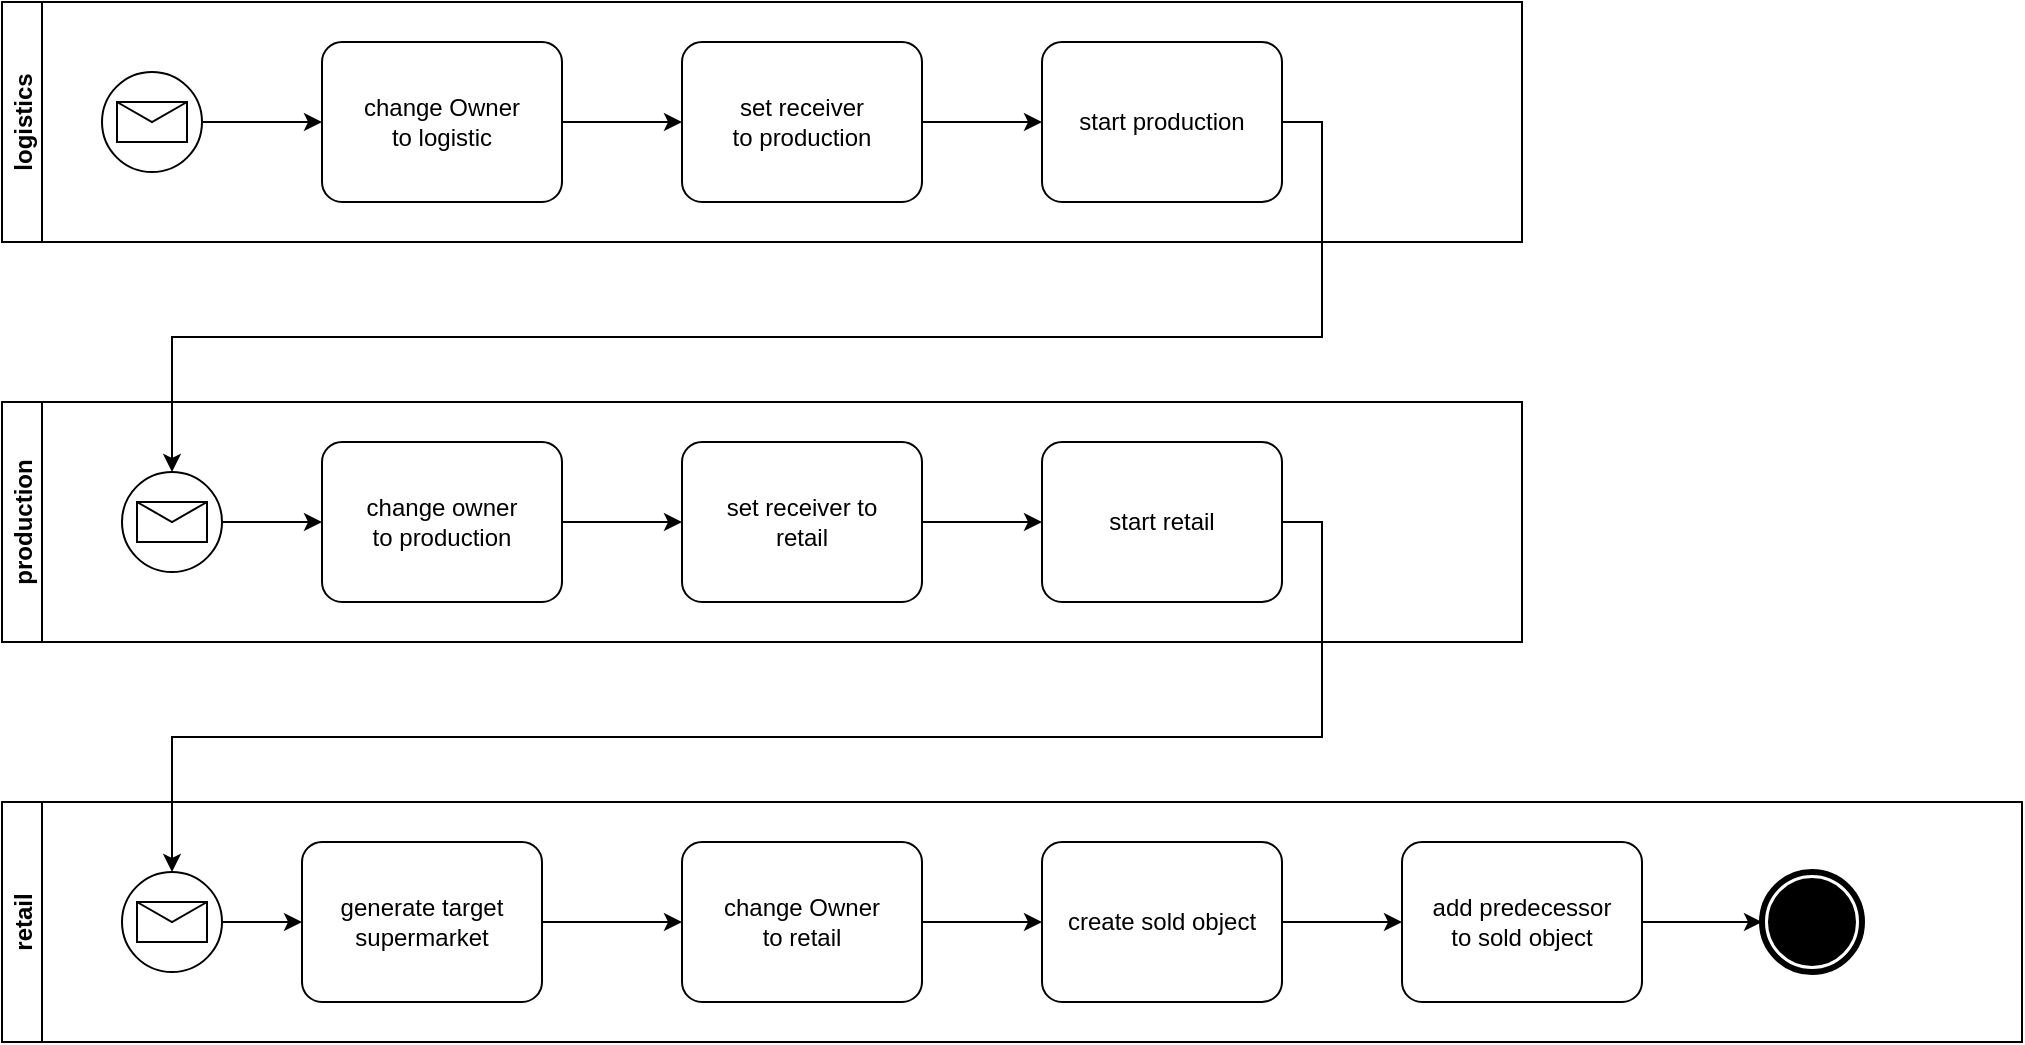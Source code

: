<mxfile version="15.4.0" type="device"><diagram id="gapm8w28qJXgyDk5Sx87" name="Seite-1"><mxGraphModel dx="1351" dy="859" grid="1" gridSize="10" guides="1" tooltips="1" connect="1" arrows="1" fold="1" page="1" pageScale="1" pageWidth="827" pageHeight="1169" math="0" shadow="0"><root><mxCell id="0"/><mxCell id="1" parent="0"/><mxCell id="Zk14P-82gM7blzlYULRS-1" value="logistics" style="swimlane;startSize=20;horizontal=0;" vertex="1" parent="1"><mxGeometry x="40" y="240" width="760" height="120" as="geometry"/></mxCell><mxCell id="Zk14P-82gM7blzlYULRS-17" style="edgeStyle=orthogonalEdgeStyle;rounded=0;orthogonalLoop=1;jettySize=auto;html=1;exitX=1;exitY=0.5;exitDx=0;exitDy=0;exitPerimeter=0;entryX=0;entryY=0.5;entryDx=0;entryDy=0;entryPerimeter=0;" edge="1" parent="Zk14P-82gM7blzlYULRS-1" source="Zk14P-82gM7blzlYULRS-2" target="Zk14P-82gM7blzlYULRS-7"><mxGeometry relative="1" as="geometry"/></mxCell><mxCell id="Zk14P-82gM7blzlYULRS-2" value="" style="points=[[0.145,0.145,0],[0.5,0,0],[0.855,0.145,0],[1,0.5,0],[0.855,0.855,0],[0.5,1,0],[0.145,0.855,0],[0,0.5,0]];shape=mxgraph.bpmn.event;html=1;verticalLabelPosition=bottom;labelBackgroundColor=#ffffff;verticalAlign=top;align=center;perimeter=ellipsePerimeter;outlineConnect=0;aspect=fixed;outline=standard;symbol=message;" vertex="1" parent="Zk14P-82gM7blzlYULRS-1"><mxGeometry x="50" y="35" width="50" height="50" as="geometry"/></mxCell><mxCell id="Zk14P-82gM7blzlYULRS-18" style="edgeStyle=orthogonalEdgeStyle;rounded=0;orthogonalLoop=1;jettySize=auto;html=1;exitX=1;exitY=0.5;exitDx=0;exitDy=0;exitPerimeter=0;entryX=0;entryY=0.5;entryDx=0;entryDy=0;entryPerimeter=0;" edge="1" parent="Zk14P-82gM7blzlYULRS-1" source="Zk14P-82gM7blzlYULRS-7" target="Zk14P-82gM7blzlYULRS-8"><mxGeometry relative="1" as="geometry"/></mxCell><mxCell id="Zk14P-82gM7blzlYULRS-7" value="change Owner&#10;to logistic" style="points=[[0.25,0,0],[0.5,0,0],[0.75,0,0],[1,0.25,0],[1,0.5,0],[1,0.75,0],[0.75,1,0],[0.5,1,0],[0.25,1,0],[0,0.75,0],[0,0.5,0],[0,0.25,0]];shape=mxgraph.bpmn.task;whiteSpace=wrap;rectStyle=rounded;size=10;taskMarker=abstract;" vertex="1" parent="Zk14P-82gM7blzlYULRS-1"><mxGeometry x="160" y="20" width="120" height="80" as="geometry"/></mxCell><mxCell id="Zk14P-82gM7blzlYULRS-19" style="edgeStyle=orthogonalEdgeStyle;rounded=0;orthogonalLoop=1;jettySize=auto;html=1;exitX=1;exitY=0.5;exitDx=0;exitDy=0;exitPerimeter=0;entryX=0;entryY=0.5;entryDx=0;entryDy=0;entryPerimeter=0;" edge="1" parent="Zk14P-82gM7blzlYULRS-1" source="Zk14P-82gM7blzlYULRS-8" target="Zk14P-82gM7blzlYULRS-9"><mxGeometry relative="1" as="geometry"/></mxCell><mxCell id="Zk14P-82gM7blzlYULRS-8" value="set receiver&#10;to production" style="points=[[0.25,0,0],[0.5,0,0],[0.75,0,0],[1,0.25,0],[1,0.5,0],[1,0.75,0],[0.75,1,0],[0.5,1,0],[0.25,1,0],[0,0.75,0],[0,0.5,0],[0,0.25,0]];shape=mxgraph.bpmn.task;whiteSpace=wrap;rectStyle=rounded;size=10;taskMarker=abstract;" vertex="1" parent="Zk14P-82gM7blzlYULRS-1"><mxGeometry x="340" y="20" width="120" height="80" as="geometry"/></mxCell><mxCell id="Zk14P-82gM7blzlYULRS-9" value="start production" style="points=[[0.25,0,0],[0.5,0,0],[0.75,0,0],[1,0.25,0],[1,0.5,0],[1,0.75,0],[0.75,1,0],[0.5,1,0],[0.25,1,0],[0,0.75,0],[0,0.5,0],[0,0.25,0]];shape=mxgraph.bpmn.task;whiteSpace=wrap;rectStyle=rounded;size=10;taskMarker=abstract;" vertex="1" parent="Zk14P-82gM7blzlYULRS-1"><mxGeometry x="520" y="20" width="120" height="80" as="geometry"/></mxCell><mxCell id="Zk14P-82gM7blzlYULRS-10" value="production" style="swimlane;startSize=20;horizontal=0;" vertex="1" parent="1"><mxGeometry x="40" y="440" width="760" height="120" as="geometry"/></mxCell><mxCell id="Zk14P-82gM7blzlYULRS-21" style="edgeStyle=orthogonalEdgeStyle;rounded=0;orthogonalLoop=1;jettySize=auto;html=1;exitX=1;exitY=0.5;exitDx=0;exitDy=0;exitPerimeter=0;entryX=0;entryY=0.5;entryDx=0;entryDy=0;entryPerimeter=0;" edge="1" parent="Zk14P-82gM7blzlYULRS-10" source="Zk14P-82gM7blzlYULRS-11" target="Zk14P-82gM7blzlYULRS-12"><mxGeometry relative="1" as="geometry"/></mxCell><mxCell id="Zk14P-82gM7blzlYULRS-11" value="" style="points=[[0.145,0.145,0],[0.5,0,0],[0.855,0.145,0],[1,0.5,0],[0.855,0.855,0],[0.5,1,0],[0.145,0.855,0],[0,0.5,0]];shape=mxgraph.bpmn.event;html=1;verticalLabelPosition=bottom;labelBackgroundColor=#ffffff;verticalAlign=top;align=center;perimeter=ellipsePerimeter;outlineConnect=0;aspect=fixed;outline=standard;symbol=message;" vertex="1" parent="Zk14P-82gM7blzlYULRS-10"><mxGeometry x="60" y="35" width="50" height="50" as="geometry"/></mxCell><mxCell id="Zk14P-82gM7blzlYULRS-22" style="edgeStyle=orthogonalEdgeStyle;rounded=0;orthogonalLoop=1;jettySize=auto;html=1;exitX=1;exitY=0.5;exitDx=0;exitDy=0;exitPerimeter=0;entryX=0;entryY=0.5;entryDx=0;entryDy=0;entryPerimeter=0;" edge="1" parent="Zk14P-82gM7blzlYULRS-10" source="Zk14P-82gM7blzlYULRS-12" target="Zk14P-82gM7blzlYULRS-13"><mxGeometry relative="1" as="geometry"/></mxCell><mxCell id="Zk14P-82gM7blzlYULRS-12" value="change owner&#10;to production" style="points=[[0.25,0,0],[0.5,0,0],[0.75,0,0],[1,0.25,0],[1,0.5,0],[1,0.75,0],[0.75,1,0],[0.5,1,0],[0.25,1,0],[0,0.75,0],[0,0.5,0],[0,0.25,0]];shape=mxgraph.bpmn.task;whiteSpace=wrap;rectStyle=rounded;size=10;taskMarker=abstract;" vertex="1" parent="Zk14P-82gM7blzlYULRS-10"><mxGeometry x="160" y="20" width="120" height="80" as="geometry"/></mxCell><mxCell id="Zk14P-82gM7blzlYULRS-23" style="edgeStyle=orthogonalEdgeStyle;rounded=0;orthogonalLoop=1;jettySize=auto;html=1;exitX=1;exitY=0.5;exitDx=0;exitDy=0;exitPerimeter=0;entryX=0;entryY=0.5;entryDx=0;entryDy=0;entryPerimeter=0;" edge="1" parent="Zk14P-82gM7blzlYULRS-10" source="Zk14P-82gM7blzlYULRS-13" target="Zk14P-82gM7blzlYULRS-14"><mxGeometry relative="1" as="geometry"/></mxCell><mxCell id="Zk14P-82gM7blzlYULRS-13" value="set receiver to&#10;retail" style="points=[[0.25,0,0],[0.5,0,0],[0.75,0,0],[1,0.25,0],[1,0.5,0],[1,0.75,0],[0.75,1,0],[0.5,1,0],[0.25,1,0],[0,0.75,0],[0,0.5,0],[0,0.25,0]];shape=mxgraph.bpmn.task;whiteSpace=wrap;rectStyle=rounded;size=10;taskMarker=abstract;" vertex="1" parent="Zk14P-82gM7blzlYULRS-10"><mxGeometry x="340" y="20" width="120" height="80" as="geometry"/></mxCell><mxCell id="Zk14P-82gM7blzlYULRS-14" value="start retail" style="points=[[0.25,0,0],[0.5,0,0],[0.75,0,0],[1,0.25,0],[1,0.5,0],[1,0.75,0],[0.75,1,0],[0.5,1,0],[0.25,1,0],[0,0.75,0],[0,0.5,0],[0,0.25,0]];shape=mxgraph.bpmn.task;whiteSpace=wrap;rectStyle=rounded;size=10;taskMarker=abstract;" vertex="1" parent="Zk14P-82gM7blzlYULRS-10"><mxGeometry x="520" y="20" width="120" height="80" as="geometry"/></mxCell><mxCell id="Zk14P-82gM7blzlYULRS-15" value="retail" style="swimlane;startSize=20;horizontal=0;" vertex="1" parent="1"><mxGeometry x="40" y="640" width="1010" height="120" as="geometry"/></mxCell><mxCell id="Zk14P-82gM7blzlYULRS-26" style="edgeStyle=orthogonalEdgeStyle;rounded=0;orthogonalLoop=1;jettySize=auto;html=1;exitX=1;exitY=0.5;exitDx=0;exitDy=0;exitPerimeter=0;" edge="1" parent="Zk14P-82gM7blzlYULRS-15" source="Zk14P-82gM7blzlYULRS-16" target="Zk14P-82gM7blzlYULRS-25"><mxGeometry relative="1" as="geometry"/></mxCell><mxCell id="Zk14P-82gM7blzlYULRS-16" value="" style="points=[[0.145,0.145,0],[0.5,0,0],[0.855,0.145,0],[1,0.5,0],[0.855,0.855,0],[0.5,1,0],[0.145,0.855,0],[0,0.5,0]];shape=mxgraph.bpmn.event;html=1;verticalLabelPosition=bottom;labelBackgroundColor=#ffffff;verticalAlign=top;align=center;perimeter=ellipsePerimeter;outlineConnect=0;aspect=fixed;outline=standard;symbol=message;" vertex="1" parent="Zk14P-82gM7blzlYULRS-15"><mxGeometry x="60" y="35" width="50" height="50" as="geometry"/></mxCell><mxCell id="Zk14P-82gM7blzlYULRS-29" style="edgeStyle=orthogonalEdgeStyle;rounded=0;orthogonalLoop=1;jettySize=auto;html=1;exitX=1;exitY=0.5;exitDx=0;exitDy=0;exitPerimeter=0;entryX=0;entryY=0.5;entryDx=0;entryDy=0;entryPerimeter=0;" edge="1" parent="Zk14P-82gM7blzlYULRS-15" source="Zk14P-82gM7blzlYULRS-25" target="Zk14P-82gM7blzlYULRS-27"><mxGeometry relative="1" as="geometry"/></mxCell><mxCell id="Zk14P-82gM7blzlYULRS-25" value="generate target supermarket" style="points=[[0.25,0,0],[0.5,0,0],[0.75,0,0],[1,0.25,0],[1,0.5,0],[1,0.75,0],[0.75,1,0],[0.5,1,0],[0.25,1,0],[0,0.75,0],[0,0.5,0],[0,0.25,0]];shape=mxgraph.bpmn.task;whiteSpace=wrap;rectStyle=rounded;size=10;taskMarker=abstract;" vertex="1" parent="Zk14P-82gM7blzlYULRS-15"><mxGeometry x="150" y="20" width="120" height="80" as="geometry"/></mxCell><mxCell id="Zk14P-82gM7blzlYULRS-30" style="edgeStyle=orthogonalEdgeStyle;rounded=0;orthogonalLoop=1;jettySize=auto;html=1;exitX=1;exitY=0.5;exitDx=0;exitDy=0;exitPerimeter=0;" edge="1" parent="Zk14P-82gM7blzlYULRS-15" source="Zk14P-82gM7blzlYULRS-27" target="Zk14P-82gM7blzlYULRS-28"><mxGeometry relative="1" as="geometry"/></mxCell><mxCell id="Zk14P-82gM7blzlYULRS-27" value="change Owner&#10;to retail" style="points=[[0.25,0,0],[0.5,0,0],[0.75,0,0],[1,0.25,0],[1,0.5,0],[1,0.75,0],[0.75,1,0],[0.5,1,0],[0.25,1,0],[0,0.75,0],[0,0.5,0],[0,0.25,0]];shape=mxgraph.bpmn.task;whiteSpace=wrap;rectStyle=rounded;size=10;taskMarker=abstract;" vertex="1" parent="Zk14P-82gM7blzlYULRS-15"><mxGeometry x="340" y="20" width="120" height="80" as="geometry"/></mxCell><mxCell id="Zk14P-82gM7blzlYULRS-32" style="edgeStyle=orthogonalEdgeStyle;rounded=0;orthogonalLoop=1;jettySize=auto;html=1;exitX=1;exitY=0.5;exitDx=0;exitDy=0;exitPerimeter=0;" edge="1" parent="Zk14P-82gM7blzlYULRS-15" source="Zk14P-82gM7blzlYULRS-28" target="Zk14P-82gM7blzlYULRS-31"><mxGeometry relative="1" as="geometry"/></mxCell><mxCell id="Zk14P-82gM7blzlYULRS-28" value="create sold object" style="points=[[0.25,0,0],[0.5,0,0],[0.75,0,0],[1,0.25,0],[1,0.5,0],[1,0.75,0],[0.75,1,0],[0.5,1,0],[0.25,1,0],[0,0.75,0],[0,0.5,0],[0,0.25,0]];shape=mxgraph.bpmn.task;whiteSpace=wrap;rectStyle=rounded;size=10;taskMarker=abstract;" vertex="1" parent="Zk14P-82gM7blzlYULRS-15"><mxGeometry x="520" y="20" width="120" height="80" as="geometry"/></mxCell><mxCell id="Zk14P-82gM7blzlYULRS-34" style="edgeStyle=orthogonalEdgeStyle;rounded=0;orthogonalLoop=1;jettySize=auto;html=1;exitX=1;exitY=0.5;exitDx=0;exitDy=0;exitPerimeter=0;entryX=0;entryY=0.5;entryDx=0;entryDy=0;entryPerimeter=0;" edge="1" parent="Zk14P-82gM7blzlYULRS-15" source="Zk14P-82gM7blzlYULRS-31"><mxGeometry relative="1" as="geometry"><mxPoint x="880" y="60" as="targetPoint"/></mxGeometry></mxCell><mxCell id="Zk14P-82gM7blzlYULRS-31" value="add predecessor&#10;to sold object" style="points=[[0.25,0,0],[0.5,0,0],[0.75,0,0],[1,0.25,0],[1,0.5,0],[1,0.75,0],[0.75,1,0],[0.5,1,0],[0.25,1,0],[0,0.75,0],[0,0.5,0],[0,0.25,0]];shape=mxgraph.bpmn.task;whiteSpace=wrap;rectStyle=rounded;size=10;taskMarker=abstract;" vertex="1" parent="Zk14P-82gM7blzlYULRS-15"><mxGeometry x="700" y="20" width="120" height="80" as="geometry"/></mxCell><mxCell id="Zk14P-82gM7blzlYULRS-35" value="" style="points=[[0.145,0.145,0],[0.5,0,0],[0.855,0.145,0],[1,0.5,0],[0.855,0.855,0],[0.5,1,0],[0.145,0.855,0],[0,0.5,0]];shape=mxgraph.bpmn.event;html=1;verticalLabelPosition=bottom;labelBackgroundColor=#ffffff;verticalAlign=top;align=center;perimeter=ellipsePerimeter;outlineConnect=0;aspect=fixed;outline=end;symbol=terminate;" vertex="1" parent="Zk14P-82gM7blzlYULRS-15"><mxGeometry x="880" y="35" width="50" height="50" as="geometry"/></mxCell><mxCell id="Zk14P-82gM7blzlYULRS-20" style="edgeStyle=orthogonalEdgeStyle;rounded=0;orthogonalLoop=1;jettySize=auto;html=1;exitX=1;exitY=0.5;exitDx=0;exitDy=0;exitPerimeter=0;entryX=0.5;entryY=0;entryDx=0;entryDy=0;entryPerimeter=0;" edge="1" parent="1" source="Zk14P-82gM7blzlYULRS-9" target="Zk14P-82gM7blzlYULRS-11"><mxGeometry relative="1" as="geometry"/></mxCell><mxCell id="Zk14P-82gM7blzlYULRS-24" style="edgeStyle=orthogonalEdgeStyle;rounded=0;orthogonalLoop=1;jettySize=auto;html=1;exitX=1;exitY=0.5;exitDx=0;exitDy=0;exitPerimeter=0;entryX=0.5;entryY=0;entryDx=0;entryDy=0;entryPerimeter=0;" edge="1" parent="1" source="Zk14P-82gM7blzlYULRS-14" target="Zk14P-82gM7blzlYULRS-16"><mxGeometry relative="1" as="geometry"/></mxCell></root></mxGraphModel></diagram></mxfile>